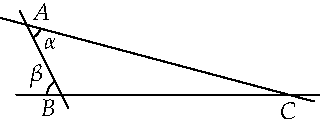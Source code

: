 settings.tex="pdflatex";

texpreamble("\usepackage{amsmath}
\usepackage{amsthm,amssymb}
\usepackage{mathpazo}
\usepackage[svgnames]{xcolor}
");
import graph;

size(160);


pair A=(-0.5,1);
pair B=-A;
pair C=(7,-1);

real h=0.2;

draw(A+h*(A-B)--B+h*(B-A));
draw(A+0.5h*(A-C)--C+0.5h*(C-A));
draw(C+0.7h*(C-B)--B+h*(B-C));

draw("$\alpha$",arc(A,0.41,180*angle(B-A)/pi,180*angle(C-A)/pi));
draw("$\beta$",arc(B,0.41,180*angle(A-B)/pi,180));

label("$A$",A,NE);
label("$B$",B,SW);
label("$C$",C,S);




